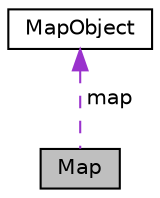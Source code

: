 digraph "Map"
{
 // LATEX_PDF_SIZE
  edge [fontname="Helvetica",fontsize="10",labelfontname="Helvetica",labelfontsize="10"];
  node [fontname="Helvetica",fontsize="10",shape=record];
  Node1 [label="Map",height=0.2,width=0.4,color="black", fillcolor="grey75", style="filled", fontcolor="black",tooltip=" "];
  Node2 -> Node1 [dir="back",color="darkorchid3",fontsize="10",style="dashed",label=" map" ];
  Node2 [label="MapObject",height=0.2,width=0.4,color="black", fillcolor="white", style="filled",URL="$class_map_object.html",tooltip="Classe MapObject que compõe a matriz do mapa do jogo."];
}
